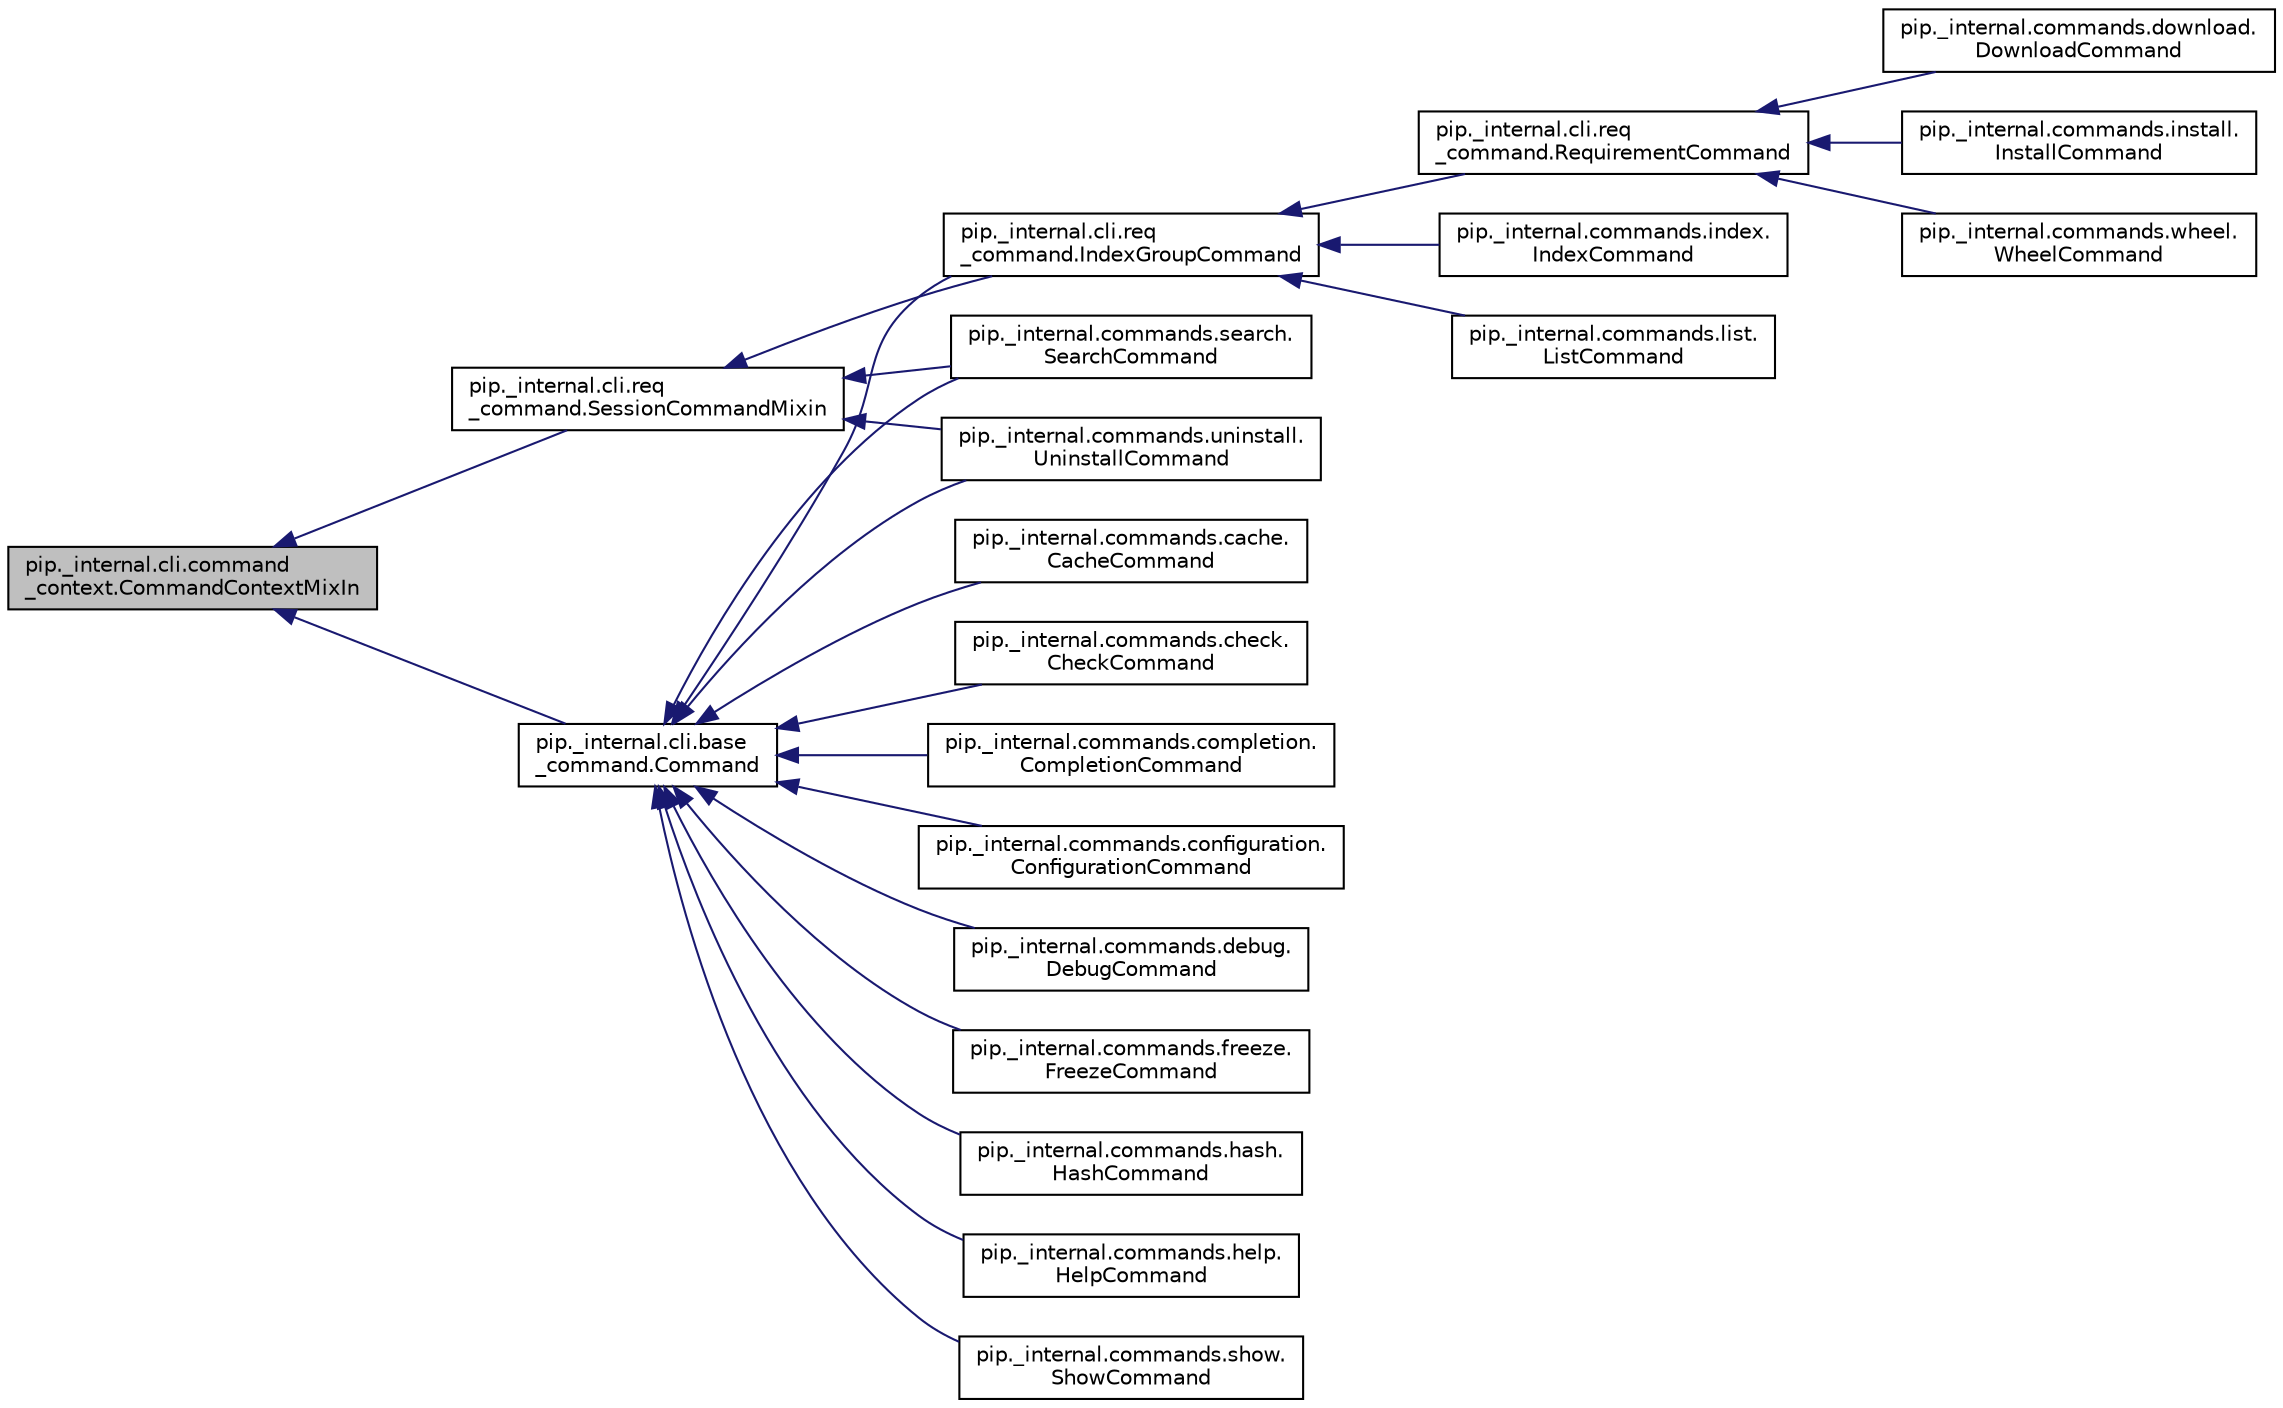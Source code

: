 digraph "pip._internal.cli.command_context.CommandContextMixIn"
{
 // LATEX_PDF_SIZE
  edge [fontname="Helvetica",fontsize="10",labelfontname="Helvetica",labelfontsize="10"];
  node [fontname="Helvetica",fontsize="10",shape=record];
  rankdir="LR";
  Node1 [label="pip._internal.cli.command\l_context.CommandContextMixIn",height=0.2,width=0.4,color="black", fillcolor="grey75", style="filled", fontcolor="black",tooltip=" "];
  Node1 -> Node2 [dir="back",color="midnightblue",fontsize="10",style="solid"];
  Node2 [label="pip._internal.cli.base\l_command.Command",height=0.2,width=0.4,color="black", fillcolor="white", style="filled",URL="$classpip_1_1__internal_1_1cli_1_1base__command_1_1Command.html",tooltip=" "];
  Node2 -> Node3 [dir="back",color="midnightblue",fontsize="10",style="solid"];
  Node3 [label="pip._internal.cli.req\l_command.IndexGroupCommand",height=0.2,width=0.4,color="black", fillcolor="white", style="filled",URL="$classpip_1_1__internal_1_1cli_1_1req__command_1_1IndexGroupCommand.html",tooltip=" "];
  Node3 -> Node4 [dir="back",color="midnightblue",fontsize="10",style="solid"];
  Node4 [label="pip._internal.cli.req\l_command.RequirementCommand",height=0.2,width=0.4,color="black", fillcolor="white", style="filled",URL="$classpip_1_1__internal_1_1cli_1_1req__command_1_1RequirementCommand.html",tooltip=" "];
  Node4 -> Node5 [dir="back",color="midnightblue",fontsize="10",style="solid"];
  Node5 [label="pip._internal.commands.download.\lDownloadCommand",height=0.2,width=0.4,color="black", fillcolor="white", style="filled",URL="$classpip_1_1__internal_1_1commands_1_1download_1_1DownloadCommand.html",tooltip=" "];
  Node4 -> Node6 [dir="back",color="midnightblue",fontsize="10",style="solid"];
  Node6 [label="pip._internal.commands.install.\lInstallCommand",height=0.2,width=0.4,color="black", fillcolor="white", style="filled",URL="$classpip_1_1__internal_1_1commands_1_1install_1_1InstallCommand.html",tooltip=" "];
  Node4 -> Node7 [dir="back",color="midnightblue",fontsize="10",style="solid"];
  Node7 [label="pip._internal.commands.wheel.\lWheelCommand",height=0.2,width=0.4,color="black", fillcolor="white", style="filled",URL="$classpip_1_1__internal_1_1commands_1_1wheel_1_1WheelCommand.html",tooltip=" "];
  Node3 -> Node8 [dir="back",color="midnightblue",fontsize="10",style="solid"];
  Node8 [label="pip._internal.commands.index.\lIndexCommand",height=0.2,width=0.4,color="black", fillcolor="white", style="filled",URL="$classpip_1_1__internal_1_1commands_1_1index_1_1IndexCommand.html",tooltip=" "];
  Node3 -> Node9 [dir="back",color="midnightblue",fontsize="10",style="solid"];
  Node9 [label="pip._internal.commands.list.\lListCommand",height=0.2,width=0.4,color="black", fillcolor="white", style="filled",URL="$classpip_1_1__internal_1_1commands_1_1list_1_1ListCommand.html",tooltip=" "];
  Node2 -> Node10 [dir="back",color="midnightblue",fontsize="10",style="solid"];
  Node10 [label="pip._internal.commands.cache.\lCacheCommand",height=0.2,width=0.4,color="black", fillcolor="white", style="filled",URL="$classpip_1_1__internal_1_1commands_1_1cache_1_1CacheCommand.html",tooltip=" "];
  Node2 -> Node11 [dir="back",color="midnightblue",fontsize="10",style="solid"];
  Node11 [label="pip._internal.commands.check.\lCheckCommand",height=0.2,width=0.4,color="black", fillcolor="white", style="filled",URL="$classpip_1_1__internal_1_1commands_1_1check_1_1CheckCommand.html",tooltip=" "];
  Node2 -> Node12 [dir="back",color="midnightblue",fontsize="10",style="solid"];
  Node12 [label="pip._internal.commands.completion.\lCompletionCommand",height=0.2,width=0.4,color="black", fillcolor="white", style="filled",URL="$classpip_1_1__internal_1_1commands_1_1completion_1_1CompletionCommand.html",tooltip=" "];
  Node2 -> Node13 [dir="back",color="midnightblue",fontsize="10",style="solid"];
  Node13 [label="pip._internal.commands.configuration.\lConfigurationCommand",height=0.2,width=0.4,color="black", fillcolor="white", style="filled",URL="$classpip_1_1__internal_1_1commands_1_1configuration_1_1ConfigurationCommand.html",tooltip=" "];
  Node2 -> Node14 [dir="back",color="midnightblue",fontsize="10",style="solid"];
  Node14 [label="pip._internal.commands.debug.\lDebugCommand",height=0.2,width=0.4,color="black", fillcolor="white", style="filled",URL="$classpip_1_1__internal_1_1commands_1_1debug_1_1DebugCommand.html",tooltip=" "];
  Node2 -> Node15 [dir="back",color="midnightblue",fontsize="10",style="solid"];
  Node15 [label="pip._internal.commands.freeze.\lFreezeCommand",height=0.2,width=0.4,color="black", fillcolor="white", style="filled",URL="$classpip_1_1__internal_1_1commands_1_1freeze_1_1FreezeCommand.html",tooltip=" "];
  Node2 -> Node16 [dir="back",color="midnightblue",fontsize="10",style="solid"];
  Node16 [label="pip._internal.commands.hash.\lHashCommand",height=0.2,width=0.4,color="black", fillcolor="white", style="filled",URL="$classpip_1_1__internal_1_1commands_1_1hash_1_1HashCommand.html",tooltip=" "];
  Node2 -> Node17 [dir="back",color="midnightblue",fontsize="10",style="solid"];
  Node17 [label="pip._internal.commands.help.\lHelpCommand",height=0.2,width=0.4,color="black", fillcolor="white", style="filled",URL="$classpip_1_1__internal_1_1commands_1_1help_1_1HelpCommand.html",tooltip=" "];
  Node2 -> Node18 [dir="back",color="midnightblue",fontsize="10",style="solid"];
  Node18 [label="pip._internal.commands.search.\lSearchCommand",height=0.2,width=0.4,color="black", fillcolor="white", style="filled",URL="$classpip_1_1__internal_1_1commands_1_1search_1_1SearchCommand.html",tooltip=" "];
  Node2 -> Node19 [dir="back",color="midnightblue",fontsize="10",style="solid"];
  Node19 [label="pip._internal.commands.show.\lShowCommand",height=0.2,width=0.4,color="black", fillcolor="white", style="filled",URL="$classpip_1_1__internal_1_1commands_1_1show_1_1ShowCommand.html",tooltip=" "];
  Node2 -> Node20 [dir="back",color="midnightblue",fontsize="10",style="solid"];
  Node20 [label="pip._internal.commands.uninstall.\lUninstallCommand",height=0.2,width=0.4,color="black", fillcolor="white", style="filled",URL="$classpip_1_1__internal_1_1commands_1_1uninstall_1_1UninstallCommand.html",tooltip=" "];
  Node1 -> Node21 [dir="back",color="midnightblue",fontsize="10",style="solid"];
  Node21 [label="pip._internal.cli.req\l_command.SessionCommandMixin",height=0.2,width=0.4,color="black", fillcolor="white", style="filled",URL="$classpip_1_1__internal_1_1cli_1_1req__command_1_1SessionCommandMixin.html",tooltip=" "];
  Node21 -> Node3 [dir="back",color="midnightblue",fontsize="10",style="solid"];
  Node21 -> Node18 [dir="back",color="midnightblue",fontsize="10",style="solid"];
  Node21 -> Node20 [dir="back",color="midnightblue",fontsize="10",style="solid"];
}

